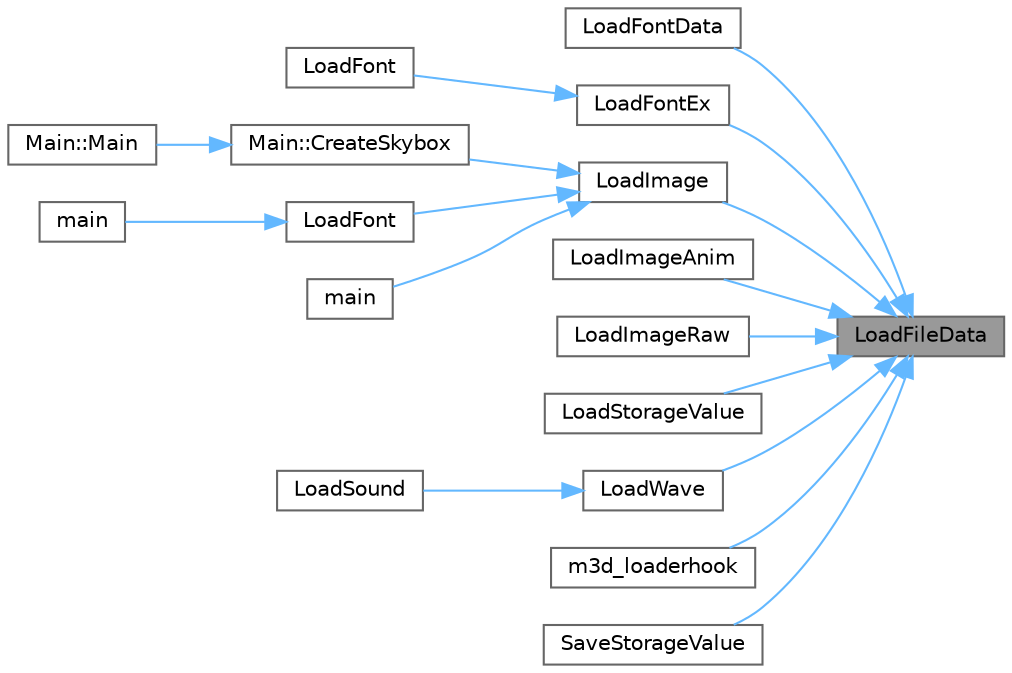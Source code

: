 digraph "LoadFileData"
{
 // LATEX_PDF_SIZE
  bgcolor="transparent";
  edge [fontname=Helvetica,fontsize=10,labelfontname=Helvetica,labelfontsize=10];
  node [fontname=Helvetica,fontsize=10,shape=box,height=0.2,width=0.4];
  rankdir="RL";
  Node1 [id="Node000001",label="LoadFileData",height=0.2,width=0.4,color="gray40", fillcolor="grey60", style="filled", fontcolor="black",tooltip=" "];
  Node1 -> Node2 [id="edge33_Node000001_Node000002",dir="back",color="steelblue1",style="solid",tooltip=" "];
  Node2 [id="Node000002",label="LoadFontData",height=0.2,width=0.4,color="grey40", fillcolor="white", style="filled",URL="$_old_2_classes_2lib_2raylib_2src_2text_8c.html#ac4e5cca734efa6ff74a3de541f4a7b2c",tooltip=" "];
  Node1 -> Node3 [id="edge34_Node000001_Node000003",dir="back",color="steelblue1",style="solid",tooltip=" "];
  Node3 [id="Node000003",label="LoadFontEx",height=0.2,width=0.4,color="grey40", fillcolor="white", style="filled",URL="$_classes_2lib_2rtext_8c.html#ab0d4d79244a953e7dff301fcf7862502",tooltip=" "];
  Node3 -> Node4 [id="edge35_Node000003_Node000004",dir="back",color="steelblue1",style="solid",tooltip=" "];
  Node4 [id="Node000004",label="LoadFont",height=0.2,width=0.4,color="grey40", fillcolor="white", style="filled",URL="$_classes_2lib_2rtext_8c.html#a3af0b11c77b23684cd8c95127b39929c",tooltip=" "];
  Node1 -> Node5 [id="edge36_Node000001_Node000005",dir="back",color="steelblue1",style="solid",tooltip=" "];
  Node5 [id="Node000005",label="LoadImage",height=0.2,width=0.4,color="grey40", fillcolor="white", style="filled",URL="$_old_2_classes_2lib_2rtextures_8c.html#ab178b17d656b24ba7fe2bd9fe4ece044",tooltip=" "];
  Node5 -> Node6 [id="edge37_Node000005_Node000006",dir="back",color="steelblue1",style="solid",tooltip=" "];
  Node6 [id="Node000006",label="Main::CreateSkybox",height=0.2,width=0.4,color="grey40", fillcolor="white", style="filled",URL="$class_main.html#af7e13029157a2c352dd99161bfb70291",tooltip=" "];
  Node6 -> Node7 [id="edge38_Node000006_Node000007",dir="back",color="steelblue1",style="solid",tooltip=" "];
  Node7 [id="Node000007",label="Main::Main",height=0.2,width=0.4,color="grey40", fillcolor="white", style="filled",URL="$class_main.html#a50d4361a1b613205467a441b5c40c199",tooltip=" "];
  Node5 -> Node8 [id="edge39_Node000005_Node000008",dir="back",color="steelblue1",style="solid",tooltip=" "];
  Node8 [id="Node000008",label="LoadFont",height=0.2,width=0.4,color="grey40", fillcolor="white", style="filled",URL="$_old_2_classes_2lib_2rtext_8c.html#a3af0b11c77b23684cd8c95127b39929c",tooltip=" "];
  Node8 -> Node9 [id="edge40_Node000008_Node000009",dir="back",color="steelblue1",style="solid",tooltip=" "];
  Node9 [id="Node000009",label="main",height=0.2,width=0.4,color="grey40", fillcolor="white", style="filled",URL="$lib_2_buttons_2src_2main_8cpp.html#ae66f6b31b5ad750f1fe042a706a4e3d4",tooltip=" "];
  Node5 -> Node10 [id="edge41_Node000005_Node000010",dir="back",color="steelblue1",style="solid",tooltip=" "];
  Node10 [id="Node000010",label="main",height=0.2,width=0.4,color="grey40", fillcolor="white", style="filled",URL="$_classes_2lib_2_raylib_erosion_standalone-main_2src_2main_8cpp.html#a840291bc02cba5474a4cb46a9b9566fe",tooltip=" "];
  Node1 -> Node11 [id="edge42_Node000001_Node000011",dir="back",color="steelblue1",style="solid",tooltip=" "];
  Node11 [id="Node000011",label="LoadImageAnim",height=0.2,width=0.4,color="grey40", fillcolor="white", style="filled",URL="$_old_2_classes_2lib_2rtextures_8c.html#a8330645ceddb2e91a26bd4abface86ec",tooltip=" "];
  Node1 -> Node12 [id="edge43_Node000001_Node000012",dir="back",color="steelblue1",style="solid",tooltip=" "];
  Node12 [id="Node000012",label="LoadImageRaw",height=0.2,width=0.4,color="grey40", fillcolor="white", style="filled",URL="$_old_2_classes_2lib_2rtextures_8c.html#aa276d2e8c67133221163587c8597482f",tooltip=" "];
  Node1 -> Node13 [id="edge44_Node000001_Node000013",dir="back",color="steelblue1",style="solid",tooltip=" "];
  Node13 [id="Node000013",label="LoadStorageValue",height=0.2,width=0.4,color="grey40", fillcolor="white", style="filled",URL="$_classes_2lib_2raylib_2src_2core_8c.html#a9ec2ff0be2d7843f2f42a4f044a875a6",tooltip=" "];
  Node1 -> Node14 [id="edge45_Node000001_Node000014",dir="back",color="steelblue1",style="solid",tooltip=" "];
  Node14 [id="Node000014",label="LoadWave",height=0.2,width=0.4,color="grey40", fillcolor="white", style="filled",URL="$_classes_2lib_2raudio_8c.html#a27f494d9da576990a700dea633dae401",tooltip=" "];
  Node14 -> Node15 [id="edge46_Node000014_Node000015",dir="back",color="steelblue1",style="solid",tooltip=" "];
  Node15 [id="Node000015",label="LoadSound",height=0.2,width=0.4,color="grey40", fillcolor="white", style="filled",URL="$_classes_2lib_2raudio_8c.html#a936dd7bf9791a0aa1de82d3619c5b512",tooltip=" "];
  Node1 -> Node16 [id="edge47_Node000001_Node000016",dir="back",color="steelblue1",style="solid",tooltip=" "];
  Node16 [id="Node000016",label="m3d_loaderhook",height=0.2,width=0.4,color="grey40", fillcolor="white", style="filled",URL="$_classes_2lib_2rmodels_8c.html#aad8bc7be5a97b3d8148ebd71cfc16111",tooltip=" "];
  Node1 -> Node17 [id="edge48_Node000001_Node000017",dir="back",color="steelblue1",style="solid",tooltip=" "];
  Node17 [id="Node000017",label="SaveStorageValue",height=0.2,width=0.4,color="grey40", fillcolor="white", style="filled",URL="$_classes_2lib_2raylib_2src_2core_8c.html#a93020dde04cd77ff8fc088088f0fda33",tooltip=" "];
}

